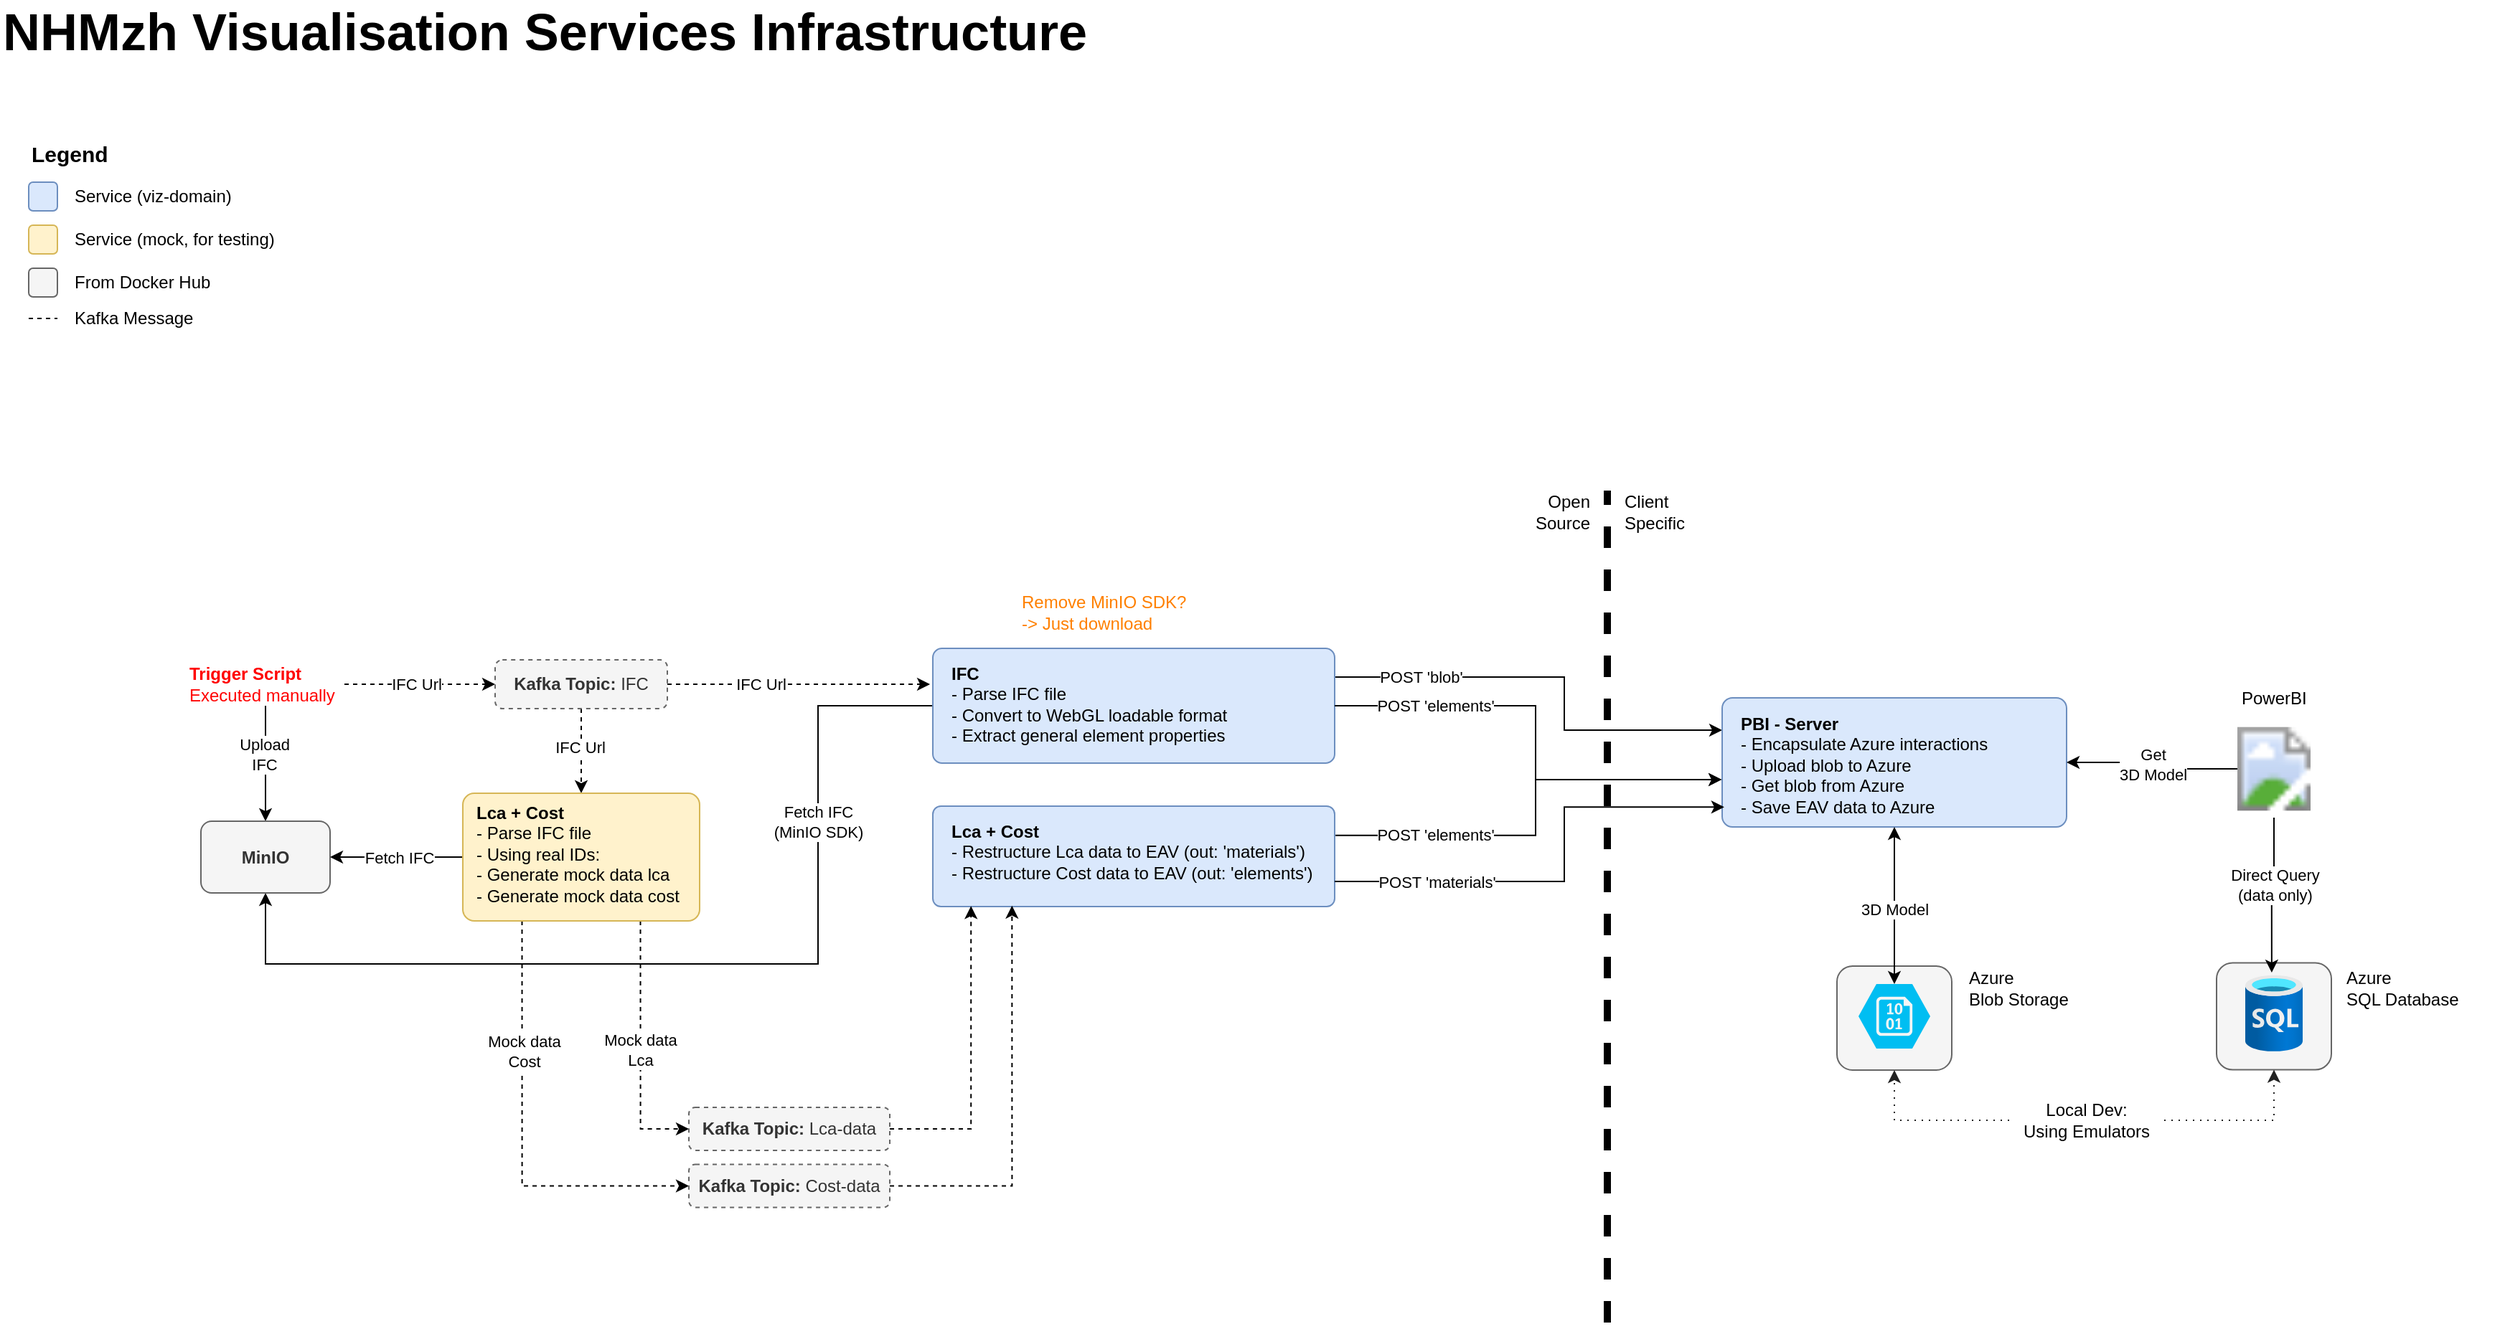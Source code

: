 <mxfile version="26.2.5">
  <diagram name="Page-1" id="6YYniOfLmbzxSq2jSH8A">
    <mxGraphModel dx="1735" dy="974" grid="1" gridSize="10" guides="1" tooltips="1" connect="1" arrows="1" fold="1" page="1" pageScale="1" pageWidth="1920" pageHeight="1200" math="0" shadow="0">
      <root>
        <mxCell id="0" />
        <mxCell id="1" parent="0" />
        <mxCell id="Vq2dGUa9BZO8m15hglH4-51" value="" style="rounded=1;whiteSpace=wrap;html=1;fillColor=#f5f5f5;strokeColor=#666666;fontColor=#333333;" vertex="1" parent="1">
          <mxGeometry x="1584.5" y="709.25" width="80" height="74.5" as="geometry" />
        </mxCell>
        <mxCell id="Vq2dGUa9BZO8m15hglH4-50" value="" style="rounded=1;whiteSpace=wrap;html=1;fillColor=#f5f5f5;strokeColor=#666666;fontColor=#333333;" vertex="1" parent="1">
          <mxGeometry x="1320" y="711.5" width="80" height="72.5" as="geometry" />
        </mxCell>
        <mxCell id="Vq2dGUa9BZO8m15hglH4-35" style="edgeStyle=orthogonalEdgeStyle;rounded=0;orthogonalLoop=1;jettySize=auto;html=1;entryX=0.5;entryY=1;entryDx=0;entryDy=0;" edge="1" parent="1" source="Vq2dGUa9BZO8m15hglH4-1" target="Vq2dGUa9BZO8m15hglH4-23">
          <mxGeometry relative="1" as="geometry">
            <Array as="points">
              <mxPoint x="610" y="530" />
              <mxPoint x="610" y="710" />
              <mxPoint x="225" y="710" />
            </Array>
          </mxGeometry>
        </mxCell>
        <mxCell id="Vq2dGUa9BZO8m15hglH4-36" value="Fetch IFC&lt;br&gt;(MinIO SDK)" style="edgeLabel;html=1;align=center;verticalAlign=middle;resizable=0;points=[];" vertex="1" connectable="0" parent="Vq2dGUa9BZO8m15hglH4-35">
          <mxGeometry x="0.12" y="-2" relative="1" as="geometry">
            <mxPoint x="129" y="-97" as="offset" />
          </mxGeometry>
        </mxCell>
        <mxCell id="Vq2dGUa9BZO8m15hglH4-44" style="edgeStyle=orthogonalEdgeStyle;rounded=0;orthogonalLoop=1;jettySize=auto;html=1;entryX=0;entryY=0.25;entryDx=0;entryDy=0;exitX=1;exitY=0.25;exitDx=0;exitDy=0;" edge="1" parent="1" source="Vq2dGUa9BZO8m15hglH4-1" target="Vq2dGUa9BZO8m15hglH4-10">
          <mxGeometry relative="1" as="geometry">
            <Array as="points">
              <mxPoint x="1130" y="510" />
              <mxPoint x="1130" y="547" />
            </Array>
          </mxGeometry>
        </mxCell>
        <mxCell id="Vq2dGUa9BZO8m15hglH4-47" value="POST &#39;blob&#39;" style="edgeLabel;html=1;align=center;verticalAlign=middle;resizable=0;points=[];" vertex="1" connectable="0" parent="Vq2dGUa9BZO8m15hglH4-44">
          <mxGeometry x="-0.383" relative="1" as="geometry">
            <mxPoint x="-35" as="offset" />
          </mxGeometry>
        </mxCell>
        <mxCell id="Vq2dGUa9BZO8m15hglH4-1" value="&lt;b&gt;IFC&lt;/b&gt;&lt;br&gt;- Parse IFC file&lt;div&gt;- Convert to WebGL loadable format&lt;div&gt;- Extract general element properties&lt;/div&gt;&lt;/div&gt;" style="rounded=1;whiteSpace=wrap;html=1;fillColor=#dae8fc;strokeColor=#6c8ebf;align=left;spacingLeft=7;verticalAlign=top;spacing=6;arcSize=8;" vertex="1" parent="1">
          <mxGeometry x="690" y="490" width="280" height="80" as="geometry" />
        </mxCell>
        <mxCell id="Vq2dGUa9BZO8m15hglH4-3" value="" style="rounded=1;whiteSpace=wrap;html=1;fillColor=#dae8fc;strokeColor=#6c8ebf;" vertex="1" parent="1">
          <mxGeometry x="60" y="165" width="20" height="20" as="geometry" />
        </mxCell>
        <mxCell id="Vq2dGUa9BZO8m15hglH4-4" value="Legend" style="text;html=1;align=left;verticalAlign=middle;whiteSpace=wrap;rounded=0;fontStyle=1;fontSize=15;" vertex="1" parent="1">
          <mxGeometry x="60" y="130" width="60" height="30" as="geometry" />
        </mxCell>
        <mxCell id="Vq2dGUa9BZO8m15hglH4-5" value="Service (viz-domain)" style="text;html=1;align=left;verticalAlign=middle;whiteSpace=wrap;rounded=0;fontStyle=0" vertex="1" parent="1">
          <mxGeometry x="90" y="160" width="130" height="30" as="geometry" />
        </mxCell>
        <mxCell id="Vq2dGUa9BZO8m15hglH4-6" value="" style="rounded=1;whiteSpace=wrap;html=1;fillColor=#fff2cc;strokeColor=#d6b656;" vertex="1" parent="1">
          <mxGeometry x="60" y="195" width="20" height="20" as="geometry" />
        </mxCell>
        <mxCell id="Vq2dGUa9BZO8m15hglH4-7" value="Service (mock, for testing)" style="text;html=1;align=left;verticalAlign=middle;whiteSpace=wrap;rounded=0;fontStyle=0" vertex="1" parent="1">
          <mxGeometry x="90" y="190" width="210" height="30" as="geometry" />
        </mxCell>
        <mxCell id="Vq2dGUa9BZO8m15hglH4-8" value="NHMzh Visualisation Services Infrastructure" style="text;html=1;align=left;verticalAlign=middle;whiteSpace=wrap;rounded=0;fontStyle=1;fontSize=36;" vertex="1" parent="1">
          <mxGeometry x="40" y="40" width="1200" height="40" as="geometry" />
        </mxCell>
        <mxCell id="Vq2dGUa9BZO8m15hglH4-9" value="&lt;b&gt;Lca + Cost&lt;/b&gt;&lt;br&gt;- Restructure Lca data to EAV (out: &#39;materials&#39;)&lt;div&gt;- Restructure Cost data to EAV (out: &#39;elements&#39;)&lt;/div&gt;" style="rounded=1;whiteSpace=wrap;html=1;fillColor=#dae8fc;strokeColor=#6c8ebf;align=left;spacingLeft=7;verticalAlign=top;spacing=6;arcSize=8;" vertex="1" parent="1">
          <mxGeometry x="690" y="600" width="280" height="70" as="geometry" />
        </mxCell>
        <mxCell id="Vq2dGUa9BZO8m15hglH4-10" value="&lt;b&gt;PBI - Server&lt;/b&gt;&lt;br&gt;- Encapsulate Azure interactions&lt;div&gt;- Upload blob to Azure&lt;br&gt;&lt;/div&gt;&lt;div&gt;- Get blob from Azure&lt;/div&gt;&lt;div&gt;- Save EAV data to Azure&lt;/div&gt;" style="rounded=1;whiteSpace=wrap;html=1;fillColor=#dae8fc;strokeColor=#6c8ebf;align=left;spacingLeft=7;verticalAlign=top;spacing=6;arcSize=8;" vertex="1" parent="1">
          <mxGeometry x="1240" y="524.5" width="240" height="90" as="geometry" />
        </mxCell>
        <mxCell id="Vq2dGUa9BZO8m15hglH4-16" style="edgeStyle=orthogonalEdgeStyle;rounded=0;orthogonalLoop=1;jettySize=auto;html=1;entryX=1;entryY=0.5;entryDx=0;entryDy=0;" edge="1" parent="1" source="Vq2dGUa9BZO8m15hglH4-11" target="Vq2dGUa9BZO8m15hglH4-10">
          <mxGeometry relative="1" as="geometry" />
        </mxCell>
        <mxCell id="Vq2dGUa9BZO8m15hglH4-17" value="Get&lt;br&gt;3D Model" style="edgeLabel;html=1;align=center;verticalAlign=middle;resizable=0;points=[];" vertex="1" connectable="0" parent="Vq2dGUa9BZO8m15hglH4-16">
          <mxGeometry x="0.035" y="1" relative="1" as="geometry">
            <mxPoint as="offset" />
          </mxGeometry>
        </mxCell>
        <mxCell id="Vq2dGUa9BZO8m15hglH4-11" value="" style="image;aspect=fixed;html=1;points=[];align=center;fontSize=12;image=img/lib/azure2/power_platform/PowerBI.svg;" vertex="1" parent="1">
          <mxGeometry x="1599" y="540" width="51" height="68" as="geometry" />
        </mxCell>
        <mxCell id="Vq2dGUa9BZO8m15hglH4-12" value="" style="image;aspect=fixed;html=1;points=[];align=center;fontSize=12;image=img/lib/azure2/preview/Time_Series_Data_Sets.svg;" vertex="1" parent="1">
          <mxGeometry x="1604.5" y="717.75" width="40" height="53.33" as="geometry" />
        </mxCell>
        <mxCell id="Vq2dGUa9BZO8m15hglH4-13" value="" style="verticalLabelPosition=bottom;html=1;verticalAlign=top;align=center;strokeColor=none;fillColor=#00BEF2;shape=mxgraph.azure.storage_blob;" vertex="1" parent="1">
          <mxGeometry x="1335" y="724" width="50" height="45" as="geometry" />
        </mxCell>
        <mxCell id="Vq2dGUa9BZO8m15hglH4-14" style="edgeStyle=orthogonalEdgeStyle;rounded=0;orthogonalLoop=1;jettySize=auto;html=1;entryX=0.461;entryY=-0.032;entryDx=0;entryDy=0;entryPerimeter=0;" edge="1" parent="1" source="Vq2dGUa9BZO8m15hglH4-11" target="Vq2dGUa9BZO8m15hglH4-12">
          <mxGeometry relative="1" as="geometry" />
        </mxCell>
        <mxCell id="Vq2dGUa9BZO8m15hglH4-15" value="Direct Query&lt;br&gt;(data only)" style="edgeLabel;html=1;align=center;verticalAlign=middle;resizable=0;points=[];" vertex="1" connectable="0" parent="Vq2dGUa9BZO8m15hglH4-14">
          <mxGeometry x="-0.317" y="1" relative="1" as="geometry">
            <mxPoint x="-1" y="9" as="offset" />
          </mxGeometry>
        </mxCell>
        <mxCell id="Vq2dGUa9BZO8m15hglH4-18" style="edgeStyle=orthogonalEdgeStyle;rounded=0;orthogonalLoop=1;jettySize=auto;html=1;entryX=0.5;entryY=0;entryDx=0;entryDy=0;entryPerimeter=0;startArrow=classic;startFill=1;" edge="1" parent="1" source="Vq2dGUa9BZO8m15hglH4-10" target="Vq2dGUa9BZO8m15hglH4-13">
          <mxGeometry relative="1" as="geometry" />
        </mxCell>
        <mxCell id="Vq2dGUa9BZO8m15hglH4-19" value="3D Model" style="edgeLabel;html=1;align=center;verticalAlign=middle;resizable=0;points=[];" vertex="1" connectable="0" parent="Vq2dGUa9BZO8m15hglH4-18">
          <mxGeometry x="-0.114" relative="1" as="geometry">
            <mxPoint y="9" as="offset" />
          </mxGeometry>
        </mxCell>
        <mxCell id="Vq2dGUa9BZO8m15hglH4-24" style="edgeStyle=orthogonalEdgeStyle;rounded=0;orthogonalLoop=1;jettySize=auto;html=1;" edge="1" parent="1" source="Vq2dGUa9BZO8m15hglH4-21" target="Vq2dGUa9BZO8m15hglH4-23">
          <mxGeometry relative="1" as="geometry" />
        </mxCell>
        <mxCell id="Vq2dGUa9BZO8m15hglH4-25" value="Upload&lt;br&gt;IFC" style="edgeLabel;html=1;align=center;verticalAlign=middle;resizable=0;points=[];" vertex="1" connectable="0" parent="Vq2dGUa9BZO8m15hglH4-24">
          <mxGeometry x="-0.154" y="-1" relative="1" as="geometry">
            <mxPoint as="offset" />
          </mxGeometry>
        </mxCell>
        <mxCell id="Vq2dGUa9BZO8m15hglH4-26" style="edgeStyle=orthogonalEdgeStyle;rounded=0;orthogonalLoop=1;jettySize=auto;html=1;dashed=1;" edge="1" parent="1" source="Vq2dGUa9BZO8m15hglH4-21" target="Vq2dGUa9BZO8m15hglH4-22">
          <mxGeometry relative="1" as="geometry" />
        </mxCell>
        <mxCell id="Vq2dGUa9BZO8m15hglH4-27" value="IFC Url" style="edgeLabel;html=1;align=center;verticalAlign=middle;resizable=0;points=[];" vertex="1" connectable="0" parent="Vq2dGUa9BZO8m15hglH4-26">
          <mxGeometry x="-0.048" relative="1" as="geometry">
            <mxPoint as="offset" />
          </mxGeometry>
        </mxCell>
        <mxCell id="Vq2dGUa9BZO8m15hglH4-21" value="&lt;b&gt;Trigger Script&lt;/b&gt; &lt;br&gt;Executed manually" style="text;html=1;align=left;verticalAlign=middle;whiteSpace=wrap;rounded=0;fontStyle=0;fontColor=#FF0000;" vertex="1" parent="1">
          <mxGeometry x="170" y="500" width="110" height="30" as="geometry" />
        </mxCell>
        <mxCell id="Vq2dGUa9BZO8m15hglH4-29" style="edgeStyle=orthogonalEdgeStyle;rounded=0;orthogonalLoop=1;jettySize=auto;html=1;dashed=1;" edge="1" parent="1" source="Vq2dGUa9BZO8m15hglH4-22" target="Vq2dGUa9BZO8m15hglH4-28">
          <mxGeometry relative="1" as="geometry" />
        </mxCell>
        <mxCell id="Vq2dGUa9BZO8m15hglH4-30" value="IFC Url" style="edgeLabel;html=1;align=center;verticalAlign=middle;resizable=0;points=[];" vertex="1" connectable="0" parent="Vq2dGUa9BZO8m15hglH4-29">
          <mxGeometry x="-0.09" y="-1" relative="1" as="geometry">
            <mxPoint as="offset" />
          </mxGeometry>
        </mxCell>
        <mxCell id="Vq2dGUa9BZO8m15hglH4-22" value="Kafka Topic: &lt;span style=&quot;font-weight: normal;&quot;&gt;IFC&lt;/span&gt;" style="rounded=1;whiteSpace=wrap;html=1;fillColor=#f5f5f5;strokeColor=#666666;fontStyle=1;fontColor=#333333;dashed=1;" vertex="1" parent="1">
          <mxGeometry x="385" y="498" width="120" height="34" as="geometry" />
        </mxCell>
        <mxCell id="Vq2dGUa9BZO8m15hglH4-23" value="MinIO" style="rounded=1;whiteSpace=wrap;html=1;fillColor=#f5f5f5;strokeColor=#666666;fontStyle=1;fontColor=#333333;" vertex="1" parent="1">
          <mxGeometry x="180" y="610.5" width="90" height="50" as="geometry" />
        </mxCell>
        <mxCell id="Vq2dGUa9BZO8m15hglH4-33" style="edgeStyle=orthogonalEdgeStyle;rounded=0;orthogonalLoop=1;jettySize=auto;html=1;entryX=1;entryY=0.5;entryDx=0;entryDy=0;" edge="1" parent="1" source="Vq2dGUa9BZO8m15hglH4-28" target="Vq2dGUa9BZO8m15hglH4-23">
          <mxGeometry relative="1" as="geometry" />
        </mxCell>
        <mxCell id="Vq2dGUa9BZO8m15hglH4-34" value="Fetch IFC" style="edgeLabel;html=1;align=center;verticalAlign=middle;resizable=0;points=[];" vertex="1" connectable="0" parent="Vq2dGUa9BZO8m15hglH4-33">
          <mxGeometry x="0.194" relative="1" as="geometry">
            <mxPoint x="10" as="offset" />
          </mxGeometry>
        </mxCell>
        <mxCell id="Vq2dGUa9BZO8m15hglH4-40" style="edgeStyle=orthogonalEdgeStyle;rounded=0;orthogonalLoop=1;jettySize=auto;html=1;entryX=0;entryY=0.5;entryDx=0;entryDy=0;exitX=0.75;exitY=1;exitDx=0;exitDy=0;dashed=1;" edge="1" parent="1" source="Vq2dGUa9BZO8m15hglH4-28" target="Vq2dGUa9BZO8m15hglH4-38">
          <mxGeometry relative="1" as="geometry" />
        </mxCell>
        <mxCell id="Vq2dGUa9BZO8m15hglH4-57" value="Mock data&lt;br&gt;Lca" style="edgeLabel;html=1;align=center;verticalAlign=middle;resizable=0;points=[];" vertex="1" connectable="0" parent="Vq2dGUa9BZO8m15hglH4-40">
          <mxGeometry x="0.0" y="-1" relative="1" as="geometry">
            <mxPoint as="offset" />
          </mxGeometry>
        </mxCell>
        <mxCell id="Vq2dGUa9BZO8m15hglH4-41" style="edgeStyle=orthogonalEdgeStyle;rounded=0;orthogonalLoop=1;jettySize=auto;html=1;entryX=0;entryY=0.5;entryDx=0;entryDy=0;exitX=0.25;exitY=1;exitDx=0;exitDy=0;dashed=1;" edge="1" parent="1" source="Vq2dGUa9BZO8m15hglH4-28" target="Vq2dGUa9BZO8m15hglH4-39">
          <mxGeometry relative="1" as="geometry" />
        </mxCell>
        <mxCell id="Vq2dGUa9BZO8m15hglH4-58" value="Mock data&lt;div&gt;Cost&lt;/div&gt;" style="edgeLabel;html=1;align=center;verticalAlign=middle;resizable=0;points=[];" vertex="1" connectable="0" parent="Vq2dGUa9BZO8m15hglH4-41">
          <mxGeometry x="-0.292" y="1" relative="1" as="geometry">
            <mxPoint y="-16" as="offset" />
          </mxGeometry>
        </mxCell>
        <mxCell id="Vq2dGUa9BZO8m15hglH4-28" value="Lca + Cost&lt;br&gt;&lt;span style=&quot;font-weight: normal;&quot;&gt;- Parse IFC file&lt;/span&gt;&lt;div&gt;&lt;span style=&quot;font-weight: 400;&quot;&gt;- Using real IDs:&lt;/span&gt;&lt;span style=&quot;font-weight: 400;&quot;&gt;&lt;br&gt;&lt;/span&gt;&lt;div&gt;&lt;span style=&quot;font-weight: normal;&quot;&gt;- Generate mock data lca&lt;/span&gt;&lt;/div&gt;&lt;div&gt;&lt;span style=&quot;font-weight: normal;&quot;&gt;- Generate mock data cost&amp;nbsp;&lt;/span&gt;&lt;/div&gt;&lt;div&gt;&lt;br&gt;&lt;/div&gt;&lt;/div&gt;" style="rounded=1;whiteSpace=wrap;html=1;fillColor=#fff2cc;strokeColor=#d6b656;fontStyle=1;align=left;verticalAlign=top;spacingLeft=7;arcSize=9;" vertex="1" parent="1">
          <mxGeometry x="362.5" y="591" width="165" height="89" as="geometry" />
        </mxCell>
        <mxCell id="Vq2dGUa9BZO8m15hglH4-31" style="edgeStyle=orthogonalEdgeStyle;rounded=0;orthogonalLoop=1;jettySize=auto;html=1;entryX=-0.007;entryY=0.313;entryDx=0;entryDy=0;entryPerimeter=0;dashed=1;" edge="1" parent="1" source="Vq2dGUa9BZO8m15hglH4-22" target="Vq2dGUa9BZO8m15hglH4-1">
          <mxGeometry relative="1" as="geometry" />
        </mxCell>
        <mxCell id="Vq2dGUa9BZO8m15hglH4-32" value="IFC Url" style="edgeLabel;html=1;align=center;verticalAlign=middle;resizable=0;points=[];" vertex="1" connectable="0" parent="Vq2dGUa9BZO8m15hglH4-31">
          <mxGeometry x="-0.415" y="2" relative="1" as="geometry">
            <mxPoint x="11" y="2" as="offset" />
          </mxGeometry>
        </mxCell>
        <mxCell id="Vq2dGUa9BZO8m15hglH4-38" value="Kafka Topic: &lt;span style=&quot;font-weight: normal;&quot;&gt;Lca-data&lt;/span&gt;" style="rounded=1;whiteSpace=wrap;html=1;fillColor=#f5f5f5;strokeColor=#666666;fontStyle=1;fontColor=#333333;dashed=1;" vertex="1" parent="1">
          <mxGeometry x="520" y="810" width="140" height="30" as="geometry" />
        </mxCell>
        <mxCell id="Vq2dGUa9BZO8m15hglH4-43" style="edgeStyle=orthogonalEdgeStyle;rounded=0;orthogonalLoop=1;jettySize=auto;html=1;entryX=0.197;entryY=0.991;entryDx=0;entryDy=0;dashed=1;entryPerimeter=0;" edge="1" parent="1" source="Vq2dGUa9BZO8m15hglH4-39" target="Vq2dGUa9BZO8m15hglH4-9">
          <mxGeometry relative="1" as="geometry" />
        </mxCell>
        <mxCell id="Vq2dGUa9BZO8m15hglH4-39" value="Kafka Topic: &lt;span style=&quot;font-weight: normal;&quot;&gt;Cost-data&lt;/span&gt;" style="rounded=1;whiteSpace=wrap;html=1;fillColor=#f5f5f5;strokeColor=#666666;fontStyle=1;fontColor=#333333;dashed=1;" vertex="1" parent="1">
          <mxGeometry x="520" y="849.75" width="140" height="30" as="geometry" />
        </mxCell>
        <mxCell id="Vq2dGUa9BZO8m15hglH4-45" style="edgeStyle=orthogonalEdgeStyle;rounded=0;orthogonalLoop=1;jettySize=auto;html=1;entryX=0.006;entryY=0.846;entryDx=0;entryDy=0;entryPerimeter=0;exitX=1;exitY=0.75;exitDx=0;exitDy=0;" edge="1" parent="1" source="Vq2dGUa9BZO8m15hglH4-9" target="Vq2dGUa9BZO8m15hglH4-10">
          <mxGeometry relative="1" as="geometry">
            <Array as="points">
              <mxPoint x="1130" y="652" />
              <mxPoint x="1130" y="601" />
            </Array>
          </mxGeometry>
        </mxCell>
        <mxCell id="Vq2dGUa9BZO8m15hglH4-46" value="POST &#39;materials&#39;" style="edgeLabel;html=1;align=center;verticalAlign=middle;resizable=0;points=[];" vertex="1" connectable="0" parent="Vq2dGUa9BZO8m15hglH4-45">
          <mxGeometry x="-0.254" y="2" relative="1" as="geometry">
            <mxPoint x="-50" y="2" as="offset" />
          </mxGeometry>
        </mxCell>
        <mxCell id="Vq2dGUa9BZO8m15hglH4-48" value="" style="rounded=1;whiteSpace=wrap;html=1;fillColor=#f5f5f5;strokeColor=#666666;fontColor=#333333;" vertex="1" parent="1">
          <mxGeometry x="60" y="225" width="20" height="20" as="geometry" />
        </mxCell>
        <mxCell id="Vq2dGUa9BZO8m15hglH4-49" value="From Docker Hub" style="text;html=1;align=left;verticalAlign=middle;whiteSpace=wrap;rounded=0;fontStyle=0" vertex="1" parent="1">
          <mxGeometry x="90" y="220" width="210" height="30" as="geometry" />
        </mxCell>
        <mxCell id="Vq2dGUa9BZO8m15hglH4-53" style="edgeStyle=orthogonalEdgeStyle;rounded=0;orthogonalLoop=1;jettySize=auto;html=1;entryX=0.5;entryY=1;entryDx=0;entryDy=0;strokeColor=#212121;dashed=1;dashPattern=1 4;" edge="1" parent="1" source="Vq2dGUa9BZO8m15hglH4-52" target="Vq2dGUa9BZO8m15hglH4-50">
          <mxGeometry relative="1" as="geometry" />
        </mxCell>
        <mxCell id="Vq2dGUa9BZO8m15hglH4-54" style="edgeStyle=orthogonalEdgeStyle;rounded=0;orthogonalLoop=1;jettySize=auto;html=1;entryX=0.5;entryY=1;entryDx=0;entryDy=0;strokeColor=#212121;dashed=1;dashPattern=1 4;" edge="1" parent="1" source="Vq2dGUa9BZO8m15hglH4-52" target="Vq2dGUa9BZO8m15hglH4-51">
          <mxGeometry relative="1" as="geometry" />
        </mxCell>
        <mxCell id="Vq2dGUa9BZO8m15hglH4-52" value="Local Dev: &lt;br&gt;Using Emulators" style="text;html=1;align=center;verticalAlign=middle;whiteSpace=wrap;rounded=0;fontStyle=0;strokeColor=none;" vertex="1" parent="1">
          <mxGeometry x="1440" y="804" width="108" height="30" as="geometry" />
        </mxCell>
        <mxCell id="Vq2dGUa9BZO8m15hglH4-55" value="" style="endArrow=none;html=1;rounded=0;startFill=0;dashed=1;" edge="1" parent="1">
          <mxGeometry width="50" height="50" relative="1" as="geometry">
            <mxPoint x="60" y="260" as="sourcePoint" />
            <mxPoint x="80" y="260" as="targetPoint" />
          </mxGeometry>
        </mxCell>
        <mxCell id="Vq2dGUa9BZO8m15hglH4-56" value="Kafka Message" style="text;html=1;align=left;verticalAlign=middle;whiteSpace=wrap;rounded=0;fontStyle=0" vertex="1" parent="1">
          <mxGeometry x="90" y="245" width="210" height="30" as="geometry" />
        </mxCell>
        <mxCell id="Vq2dGUa9BZO8m15hglH4-59" value="Azure&lt;br&gt;Blob Storage" style="text;html=1;align=left;verticalAlign=middle;whiteSpace=wrap;rounded=0;fontStyle=0;strokeColor=none;" vertex="1" parent="1">
          <mxGeometry x="1410" y="711.5" width="108" height="30" as="geometry" />
        </mxCell>
        <mxCell id="Vq2dGUa9BZO8m15hglH4-60" value="Azure&lt;br&gt;SQL Database" style="text;html=1;align=left;verticalAlign=middle;whiteSpace=wrap;rounded=0;fontStyle=0;strokeColor=none;" vertex="1" parent="1">
          <mxGeometry x="1673" y="711.5" width="108" height="30" as="geometry" />
        </mxCell>
        <mxCell id="Vq2dGUa9BZO8m15hglH4-61" value="PowerBI" style="text;html=1;align=left;verticalAlign=middle;whiteSpace=wrap;rounded=0;fontStyle=0;strokeColor=none;" vertex="1" parent="1">
          <mxGeometry x="1600" y="510" width="70" height="30" as="geometry" />
        </mxCell>
        <mxCell id="Vq2dGUa9BZO8m15hglH4-62" value="" style="endArrow=none;dashed=1;html=1;strokeWidth=5;rounded=0;" edge="1" parent="1">
          <mxGeometry width="50" height="50" relative="1" as="geometry">
            <mxPoint x="1160" y="960" as="sourcePoint" />
            <mxPoint x="1160" y="380" as="targetPoint" />
          </mxGeometry>
        </mxCell>
        <mxCell id="Vq2dGUa9BZO8m15hglH4-63" value="Client Specific" style="text;html=1;align=left;verticalAlign=middle;whiteSpace=wrap;rounded=0;fontStyle=0;strokeColor=none;" vertex="1" parent="1">
          <mxGeometry x="1170" y="380" width="70" height="30" as="geometry" />
        </mxCell>
        <mxCell id="Vq2dGUa9BZO8m15hglH4-66" value="Open&lt;div&gt;Source&lt;/div&gt;" style="text;html=1;align=right;verticalAlign=middle;whiteSpace=wrap;rounded=0;fontStyle=0;strokeColor=none;" vertex="1" parent="1">
          <mxGeometry x="1080" y="380" width="70" height="30" as="geometry" />
        </mxCell>
        <mxCell id="Vq2dGUa9BZO8m15hglH4-67" style="edgeStyle=orthogonalEdgeStyle;rounded=0;orthogonalLoop=1;jettySize=auto;html=1;entryX=-0.002;entryY=0.633;entryDx=0;entryDy=0;entryPerimeter=0;exitX=1.002;exitY=0.291;exitDx=0;exitDy=0;exitPerimeter=0;" edge="1" parent="1" source="Vq2dGUa9BZO8m15hglH4-9" target="Vq2dGUa9BZO8m15hglH4-10">
          <mxGeometry relative="1" as="geometry">
            <Array as="points">
              <mxPoint x="1110" y="620" />
              <mxPoint x="1110" y="582" />
            </Array>
          </mxGeometry>
        </mxCell>
        <mxCell id="Vq2dGUa9BZO8m15hglH4-68" value="POST &#39;elements&#39;" style="edgeLabel;html=1;align=center;verticalAlign=middle;resizable=0;points=[];" vertex="1" connectable="0" parent="Vq2dGUa9BZO8m15hglH4-67">
          <mxGeometry x="-0.821" y="1" relative="1" as="geometry">
            <mxPoint x="42" as="offset" />
          </mxGeometry>
        </mxCell>
        <mxCell id="Vq2dGUa9BZO8m15hglH4-69" style="edgeStyle=orthogonalEdgeStyle;rounded=0;orthogonalLoop=1;jettySize=auto;html=1;entryX=-0.001;entryY=0.633;entryDx=0;entryDy=0;entryPerimeter=0;" edge="1" parent="1" source="Vq2dGUa9BZO8m15hglH4-1" target="Vq2dGUa9BZO8m15hglH4-10">
          <mxGeometry relative="1" as="geometry">
            <Array as="points">
              <mxPoint x="1110" y="530" />
              <mxPoint x="1110" y="582" />
            </Array>
          </mxGeometry>
        </mxCell>
        <mxCell id="Vq2dGUa9BZO8m15hglH4-70" value="POST &#39;elements&#39;" style="edgeLabel;html=1;align=center;verticalAlign=middle;resizable=0;points=[];" vertex="1" connectable="0" parent="Vq2dGUa9BZO8m15hglH4-69">
          <mxGeometry x="-0.426" relative="1" as="geometry">
            <mxPoint x="-22" as="offset" />
          </mxGeometry>
        </mxCell>
        <mxCell id="Vq2dGUa9BZO8m15hglH4-71" style="edgeStyle=orthogonalEdgeStyle;rounded=0;orthogonalLoop=1;jettySize=auto;html=1;entryX=0.095;entryY=0.995;entryDx=0;entryDy=0;entryPerimeter=0;dashed=1;" edge="1" parent="1" source="Vq2dGUa9BZO8m15hglH4-38" target="Vq2dGUa9BZO8m15hglH4-9">
          <mxGeometry relative="1" as="geometry" />
        </mxCell>
        <mxCell id="Vq2dGUa9BZO8m15hglH4-72" value="Remove MinIO SDK?&lt;br&gt;-&amp;gt; Just download&amp;nbsp;" style="text;html=1;align=left;verticalAlign=middle;whiteSpace=wrap;rounded=0;fontStyle=0;fontColor=#FF8000;" vertex="1" parent="1">
          <mxGeometry x="750" y="450" width="210" height="30" as="geometry" />
        </mxCell>
      </root>
    </mxGraphModel>
  </diagram>
</mxfile>
